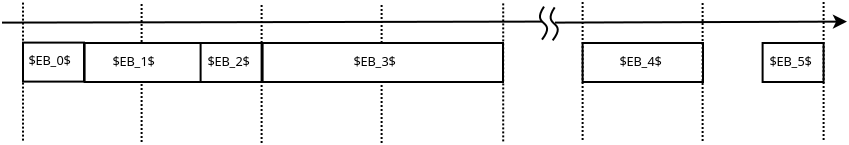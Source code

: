 <?xml version="1.0" encoding="UTF-8"?>
<dia:diagram xmlns:dia="http://www.lysator.liu.se/~alla/dia/">
  <dia:layer name="Background" visible="true" active="true">
    <dia:object type="Standard - Line" version="0" id="O0">
      <dia:attribute name="obj_pos">
        <dia:point val="26.06,1.09"/>
      </dia:attribute>
      <dia:attribute name="obj_bb">
        <dia:rectangle val="26.01,1.04;26.11,8.09"/>
      </dia:attribute>
      <dia:attribute name="conn_endpoints">
        <dia:point val="26.06,1.09"/>
        <dia:point val="26.06,8.04"/>
      </dia:attribute>
      <dia:attribute name="numcp">
        <dia:int val="1"/>
      </dia:attribute>
      <dia:attribute name="line_style">
        <dia:enum val="4"/>
      </dia:attribute>
    </dia:object>
    <dia:object type="Standard - Line" version="0" id="O1">
      <dia:attribute name="obj_pos">
        <dia:point val="19.98,1.17"/>
      </dia:attribute>
      <dia:attribute name="obj_bb">
        <dia:rectangle val="19.93,1.12;20.03,8.17"/>
      </dia:attribute>
      <dia:attribute name="conn_endpoints">
        <dia:point val="19.98,1.17"/>
        <dia:point val="19.98,8.12"/>
      </dia:attribute>
      <dia:attribute name="numcp">
        <dia:int val="1"/>
      </dia:attribute>
      <dia:attribute name="line_style">
        <dia:enum val="4"/>
      </dia:attribute>
    </dia:object>
    <dia:object type="Standard - Line" version="0" id="O2">
      <dia:attribute name="obj_pos">
        <dia:point val="13.98,1.17"/>
      </dia:attribute>
      <dia:attribute name="obj_bb">
        <dia:rectangle val="13.93,1.12;14.03,8.17"/>
      </dia:attribute>
      <dia:attribute name="conn_endpoints">
        <dia:point val="13.98,1.17"/>
        <dia:point val="13.98,8.12"/>
      </dia:attribute>
      <dia:attribute name="numcp">
        <dia:int val="1"/>
      </dia:attribute>
      <dia:attribute name="line_style">
        <dia:enum val="4"/>
      </dia:attribute>
    </dia:object>
    <dia:object type="Standard - Line" version="0" id="O3">
      <dia:attribute name="obj_pos">
        <dia:point val="7.98,1.12"/>
      </dia:attribute>
      <dia:attribute name="obj_bb">
        <dia:rectangle val="7.93,1.07;8.03,8.12"/>
      </dia:attribute>
      <dia:attribute name="conn_endpoints">
        <dia:point val="7.98,1.12"/>
        <dia:point val="7.98,8.07"/>
      </dia:attribute>
      <dia:attribute name="numcp">
        <dia:int val="1"/>
      </dia:attribute>
      <dia:attribute name="line_style">
        <dia:enum val="4"/>
      </dia:attribute>
    </dia:object>
    <dia:object type="Standard - Line" version="0" id="O4">
      <dia:attribute name="obj_pos">
        <dia:point val="1,2.05"/>
      </dia:attribute>
      <dia:attribute name="obj_bb">
        <dia:rectangle val="0.95,1.95;28.05,2.1"/>
      </dia:attribute>
      <dia:attribute name="conn_endpoints">
        <dia:point val="1,2.05"/>
        <dia:point val="28,2"/>
      </dia:attribute>
      <dia:attribute name="numcp">
        <dia:int val="1"/>
      </dia:attribute>
    </dia:object>
    <dia:object type="Standard - Box" version="0" id="O5">
      <dia:attribute name="obj_pos">
        <dia:point val="2.05,3.05"/>
      </dia:attribute>
      <dia:attribute name="obj_bb">
        <dia:rectangle val="2,3;5.15,5.05"/>
      </dia:attribute>
      <dia:attribute name="elem_corner">
        <dia:point val="2.05,3.05"/>
      </dia:attribute>
      <dia:attribute name="elem_width">
        <dia:real val="3.05"/>
      </dia:attribute>
      <dia:attribute name="elem_height">
        <dia:real val="1.95"/>
      </dia:attribute>
      <dia:attribute name="show_background">
        <dia:boolean val="true"/>
      </dia:attribute>
    </dia:object>
    <dia:object type="Standard - Text" version="1" id="O6">
      <dia:attribute name="obj_pos">
        <dia:point val="2.325,4.175"/>
      </dia:attribute>
      <dia:attribute name="obj_bb">
        <dia:rectangle val="2.325,3.58;4.713,4.327"/>
      </dia:attribute>
      <dia:attribute name="text">
        <dia:composite type="text">
          <dia:attribute name="string">
            <dia:string>#$EB_0$#</dia:string>
          </dia:attribute>
          <dia:attribute name="font">
            <dia:font family="sans" style="0" name="Helvetica"/>
          </dia:attribute>
          <dia:attribute name="height">
            <dia:real val="0.8"/>
          </dia:attribute>
          <dia:attribute name="pos">
            <dia:point val="2.325,4.175"/>
          </dia:attribute>
          <dia:attribute name="color">
            <dia:color val="#000000"/>
          </dia:attribute>
          <dia:attribute name="alignment">
            <dia:enum val="0"/>
          </dia:attribute>
        </dia:composite>
      </dia:attribute>
      <dia:attribute name="valign">
        <dia:enum val="3"/>
      </dia:attribute>
    </dia:object>
    <dia:object type="Standard - Box" version="0" id="O7">
      <dia:attribute name="obj_pos">
        <dia:point val="5.13,3.07"/>
      </dia:attribute>
      <dia:attribute name="obj_bb">
        <dia:rectangle val="5.08,3.02;11.05,5.07"/>
      </dia:attribute>
      <dia:attribute name="elem_corner">
        <dia:point val="5.13,3.07"/>
      </dia:attribute>
      <dia:attribute name="elem_width">
        <dia:real val="5.87"/>
      </dia:attribute>
      <dia:attribute name="elem_height">
        <dia:real val="1.95"/>
      </dia:attribute>
      <dia:attribute name="show_background">
        <dia:boolean val="true"/>
      </dia:attribute>
    </dia:object>
    <dia:object type="Standard - Text" version="1" id="O8">
      <dia:attribute name="obj_pos">
        <dia:point val="6.53,4.215"/>
      </dia:attribute>
      <dia:attribute name="obj_bb">
        <dia:rectangle val="6.53,3.601;8.936,4.405"/>
      </dia:attribute>
      <dia:attribute name="text">
        <dia:composite type="text">
          <dia:attribute name="string">
            <dia:string>#$EB_1$#</dia:string>
          </dia:attribute>
          <dia:attribute name="font">
            <dia:font family="sans" style="0" name="Helvetica"/>
          </dia:attribute>
          <dia:attribute name="height">
            <dia:real val="0.8"/>
          </dia:attribute>
          <dia:attribute name="pos">
            <dia:point val="6.53,4.215"/>
          </dia:attribute>
          <dia:attribute name="color">
            <dia:color val="#000000"/>
          </dia:attribute>
          <dia:attribute name="alignment">
            <dia:enum val="0"/>
          </dia:attribute>
        </dia:composite>
      </dia:attribute>
      <dia:attribute name="valign">
        <dia:enum val="3"/>
      </dia:attribute>
    </dia:object>
    <dia:object type="Standard - Box" version="0" id="O9">
      <dia:attribute name="obj_pos">
        <dia:point val="10.93,3.07"/>
      </dia:attribute>
      <dia:attribute name="obj_bb">
        <dia:rectangle val="10.88,3.02;14.03,5.07"/>
      </dia:attribute>
      <dia:attribute name="elem_corner">
        <dia:point val="10.93,3.07"/>
      </dia:attribute>
      <dia:attribute name="elem_width">
        <dia:real val="3.05"/>
      </dia:attribute>
      <dia:attribute name="elem_height">
        <dia:real val="1.95"/>
      </dia:attribute>
      <dia:attribute name="show_background">
        <dia:boolean val="true"/>
      </dia:attribute>
    </dia:object>
    <dia:object type="Standard - Text" version="1" id="O10">
      <dia:attribute name="obj_pos">
        <dia:point val="11.28,4.215"/>
      </dia:attribute>
      <dia:attribute name="obj_bb">
        <dia:rectangle val="11.28,3.62;13.668,4.367"/>
      </dia:attribute>
      <dia:attribute name="text">
        <dia:composite type="text">
          <dia:attribute name="string">
            <dia:string>#$EB_2$#</dia:string>
          </dia:attribute>
          <dia:attribute name="font">
            <dia:font family="sans" style="0" name="Helvetica"/>
          </dia:attribute>
          <dia:attribute name="height">
            <dia:real val="0.8"/>
          </dia:attribute>
          <dia:attribute name="pos">
            <dia:point val="11.28,4.215"/>
          </dia:attribute>
          <dia:attribute name="color">
            <dia:color val="#000000"/>
          </dia:attribute>
          <dia:attribute name="alignment">
            <dia:enum val="0"/>
          </dia:attribute>
        </dia:composite>
      </dia:attribute>
      <dia:attribute name="valign">
        <dia:enum val="3"/>
      </dia:attribute>
    </dia:object>
    <dia:object type="Standard - Box" version="0" id="O11">
      <dia:attribute name="obj_pos">
        <dia:point val="14.03,3.07"/>
      </dia:attribute>
      <dia:attribute name="obj_bb">
        <dia:rectangle val="13.98,3.02;26.1,5.07"/>
      </dia:attribute>
      <dia:attribute name="elem_corner">
        <dia:point val="14.03,3.07"/>
      </dia:attribute>
      <dia:attribute name="elem_width">
        <dia:real val="12.02"/>
      </dia:attribute>
      <dia:attribute name="elem_height">
        <dia:real val="1.95"/>
      </dia:attribute>
      <dia:attribute name="show_background">
        <dia:boolean val="true"/>
      </dia:attribute>
    </dia:object>
    <dia:object type="Standard - Text" version="1" id="O12">
      <dia:attribute name="obj_pos">
        <dia:point val="18.58,4.215"/>
      </dia:attribute>
      <dia:attribute name="obj_bb">
        <dia:rectangle val="18.58,3.601;20.986,4.405"/>
      </dia:attribute>
      <dia:attribute name="text">
        <dia:composite type="text">
          <dia:attribute name="string">
            <dia:string>#$EB_3$#</dia:string>
          </dia:attribute>
          <dia:attribute name="font">
            <dia:font family="sans" style="0" name="Helvetica"/>
          </dia:attribute>
          <dia:attribute name="height">
            <dia:real val="0.8"/>
          </dia:attribute>
          <dia:attribute name="pos">
            <dia:point val="18.58,4.215"/>
          </dia:attribute>
          <dia:attribute name="color">
            <dia:color val="#000000"/>
          </dia:attribute>
          <dia:attribute name="alignment">
            <dia:enum val="0"/>
          </dia:attribute>
        </dia:composite>
      </dia:attribute>
      <dia:attribute name="valign">
        <dia:enum val="3"/>
      </dia:attribute>
    </dia:object>
    <dia:object type="Standard - Line" version="0" id="O13">
      <dia:attribute name="obj_pos">
        <dia:point val="2.05,1.05"/>
      </dia:attribute>
      <dia:attribute name="obj_bb">
        <dia:rectangle val="2,1;2.1,8.05"/>
      </dia:attribute>
      <dia:attribute name="conn_endpoints">
        <dia:point val="2.05,1.05"/>
        <dia:point val="2.05,8"/>
      </dia:attribute>
      <dia:attribute name="numcp">
        <dia:int val="1"/>
      </dia:attribute>
      <dia:attribute name="line_style">
        <dia:enum val="4"/>
      </dia:attribute>
    </dia:object>
    <dia:object type="Standard - BezierLine" version="0" id="O14">
      <dia:attribute name="obj_pos">
        <dia:point val="28.1,1.25"/>
      </dia:attribute>
      <dia:attribute name="obj_bb">
        <dia:rectangle val="27.847,1.181;28.305,2.97"/>
      </dia:attribute>
      <dia:attribute name="bez_points">
        <dia:point val="28.1,1.25"/>
        <dia:point val="27.4,2.3"/>
        <dia:point val="28.8,1.85"/>
        <dia:point val="28,2.9"/>
      </dia:attribute>
      <dia:attribute name="corner_types">
        <dia:enum val="0"/>
        <dia:enum val="0"/>
      </dia:attribute>
    </dia:object>
    <dia:object type="Standard - BezierLine" version="0" id="O15">
      <dia:attribute name="obj_pos">
        <dia:point val="28.633,1.289"/>
      </dia:attribute>
      <dia:attribute name="obj_bb">
        <dia:rectangle val="28.38,1.22;28.838,3.009"/>
      </dia:attribute>
      <dia:attribute name="bez_points">
        <dia:point val="28.633,1.289"/>
        <dia:point val="27.933,2.339"/>
        <dia:point val="29.333,1.889"/>
        <dia:point val="28.533,2.939"/>
      </dia:attribute>
      <dia:attribute name="corner_types">
        <dia:enum val="0"/>
        <dia:enum val="0"/>
      </dia:attribute>
    </dia:object>
    <dia:object type="Standard - Line" version="0" id="O16">
      <dia:attribute name="obj_pos">
        <dia:point val="28.65,2.05"/>
      </dia:attribute>
      <dia:attribute name="obj_bb">
        <dia:rectangle val="28.6,1.64;43.362,2.364"/>
      </dia:attribute>
      <dia:attribute name="conn_endpoints">
        <dia:point val="28.65,2.05"/>
        <dia:point val="43.25,2"/>
      </dia:attribute>
      <dia:attribute name="numcp">
        <dia:int val="1"/>
      </dia:attribute>
      <dia:attribute name="end_arrow">
        <dia:enum val="22"/>
      </dia:attribute>
      <dia:attribute name="end_arrow_length">
        <dia:real val="0.5"/>
      </dia:attribute>
      <dia:attribute name="end_arrow_width">
        <dia:real val="0.5"/>
      </dia:attribute>
    </dia:object>
    <dia:object type="Standard - Box" version="0" id="O17">
      <dia:attribute name="obj_pos">
        <dia:point val="30.03,3.07"/>
      </dia:attribute>
      <dia:attribute name="obj_bb">
        <dia:rectangle val="29.98,3.02;36.1,5.07"/>
      </dia:attribute>
      <dia:attribute name="elem_corner">
        <dia:point val="30.03,3.07"/>
      </dia:attribute>
      <dia:attribute name="elem_width">
        <dia:real val="6.02"/>
      </dia:attribute>
      <dia:attribute name="elem_height">
        <dia:real val="1.95"/>
      </dia:attribute>
      <dia:attribute name="show_background">
        <dia:boolean val="true"/>
      </dia:attribute>
    </dia:object>
    <dia:object type="Standard - Box" version="0" id="O18">
      <dia:attribute name="obj_pos">
        <dia:point val="39.03,3.07"/>
      </dia:attribute>
      <dia:attribute name="obj_bb">
        <dia:rectangle val="38.98,3.02;42.13,5.07"/>
      </dia:attribute>
      <dia:attribute name="elem_corner">
        <dia:point val="39.03,3.07"/>
      </dia:attribute>
      <dia:attribute name="elem_width">
        <dia:real val="3.05"/>
      </dia:attribute>
      <dia:attribute name="elem_height">
        <dia:real val="1.95"/>
      </dia:attribute>
      <dia:attribute name="show_background">
        <dia:boolean val="true"/>
      </dia:attribute>
    </dia:object>
    <dia:object type="Standard - Line" version="0" id="O19">
      <dia:attribute name="obj_pos">
        <dia:point val="30.03,1.02"/>
      </dia:attribute>
      <dia:attribute name="obj_bb">
        <dia:rectangle val="29.98,0.97;30.08,8.02"/>
      </dia:attribute>
      <dia:attribute name="conn_endpoints">
        <dia:point val="30.03,1.02"/>
        <dia:point val="30.03,7.97"/>
      </dia:attribute>
      <dia:attribute name="numcp">
        <dia:int val="1"/>
      </dia:attribute>
      <dia:attribute name="line_style">
        <dia:enum val="4"/>
      </dia:attribute>
    </dia:object>
    <dia:object type="Standard - Line" version="0" id="O20">
      <dia:attribute name="obj_pos">
        <dia:point val="36.03,1.07"/>
      </dia:attribute>
      <dia:attribute name="obj_bb">
        <dia:rectangle val="35.98,1.02;36.08,8.07"/>
      </dia:attribute>
      <dia:attribute name="conn_endpoints">
        <dia:point val="36.03,1.07"/>
        <dia:point val="36.03,8.02"/>
      </dia:attribute>
      <dia:attribute name="numcp">
        <dia:int val="1"/>
      </dia:attribute>
      <dia:attribute name="line_style">
        <dia:enum val="4"/>
      </dia:attribute>
    </dia:object>
    <dia:object type="Standard - Line" version="0" id="O21">
      <dia:attribute name="obj_pos">
        <dia:point val="42.08,1.02"/>
      </dia:attribute>
      <dia:attribute name="obj_bb">
        <dia:rectangle val="42.03,0.97;42.13,8.02"/>
      </dia:attribute>
      <dia:attribute name="conn_endpoints">
        <dia:point val="42.08,1.02"/>
        <dia:point val="42.08,7.97"/>
      </dia:attribute>
      <dia:attribute name="numcp">
        <dia:int val="1"/>
      </dia:attribute>
      <dia:attribute name="line_style">
        <dia:enum val="4"/>
      </dia:attribute>
    </dia:object>
    <dia:object type="Standard - Text" version="1" id="O22">
      <dia:attribute name="obj_pos">
        <dia:point val="31.88,4.215"/>
      </dia:attribute>
      <dia:attribute name="obj_bb">
        <dia:rectangle val="31.88,3.62;34.267,4.367"/>
      </dia:attribute>
      <dia:attribute name="text">
        <dia:composite type="text">
          <dia:attribute name="string">
            <dia:string>#$EB_4$#</dia:string>
          </dia:attribute>
          <dia:attribute name="font">
            <dia:font family="sans" style="0" name="Helvetica"/>
          </dia:attribute>
          <dia:attribute name="height">
            <dia:real val="0.8"/>
          </dia:attribute>
          <dia:attribute name="pos">
            <dia:point val="31.88,4.215"/>
          </dia:attribute>
          <dia:attribute name="color">
            <dia:color val="#000000"/>
          </dia:attribute>
          <dia:attribute name="alignment">
            <dia:enum val="0"/>
          </dia:attribute>
        </dia:composite>
      </dia:attribute>
      <dia:attribute name="valign">
        <dia:enum val="3"/>
      </dia:attribute>
    </dia:object>
    <dia:object type="Standard - Text" version="1" id="O23">
      <dia:attribute name="obj_pos">
        <dia:point val="39.38,4.215"/>
      </dia:attribute>
      <dia:attribute name="obj_bb">
        <dia:rectangle val="39.38,3.62;41.767,4.367"/>
      </dia:attribute>
      <dia:attribute name="text">
        <dia:composite type="text">
          <dia:attribute name="string">
            <dia:string>#$EB_5$#</dia:string>
          </dia:attribute>
          <dia:attribute name="font">
            <dia:font family="sans" style="0" name="Helvetica"/>
          </dia:attribute>
          <dia:attribute name="height">
            <dia:real val="0.8"/>
          </dia:attribute>
          <dia:attribute name="pos">
            <dia:point val="39.38,4.215"/>
          </dia:attribute>
          <dia:attribute name="color">
            <dia:color val="#000000"/>
          </dia:attribute>
          <dia:attribute name="alignment">
            <dia:enum val="0"/>
          </dia:attribute>
        </dia:composite>
      </dia:attribute>
      <dia:attribute name="valign">
        <dia:enum val="3"/>
      </dia:attribute>
    </dia:object>
  </dia:layer>
</dia:diagram>
